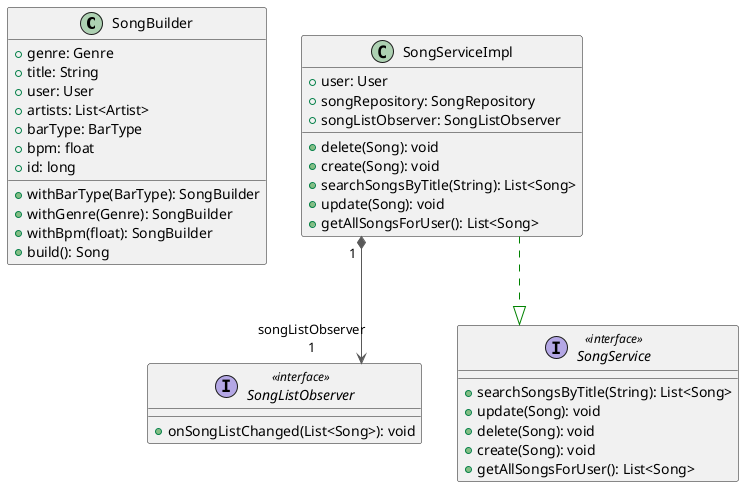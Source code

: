 @startuml

top to bottom direction
skinparam linetype ortho

class SongBuilder {
  + genre: Genre
  + title: String
  + user: User
  + artists: List<Artist>
  + barType: BarType
  + bpm: float
  + id: long
  + withBarType(BarType): SongBuilder
  + withGenre(Genre): SongBuilder
  + withBpm(float): SongBuilder
  + build(): Song
}
interface SongListObserver << interface >> {
  + onSongListChanged(List<Song>): void
}
interface SongService << interface >> {
  + searchSongsByTitle(String): List<Song>
  + update(Song): void
  + delete(Song): void
  + create(Song): void
  + getAllSongsForUser(): List<Song>
}
class SongServiceImpl {
  + user: User
  + songRepository: SongRepository
  + songListObserver: SongListObserver
  + delete(Song): void
  + create(Song): void
  + searchSongsByTitle(String): List<Song>
  + update(Song): void
  + getAllSongsForUser(): List<Song>
}

SongServiceImpl  "1" *-[#595959,plain]-> "songListObserver\n1" SongListObserver 
SongServiceImpl   -[#008200,dashed]-^  SongService      
@enduml

